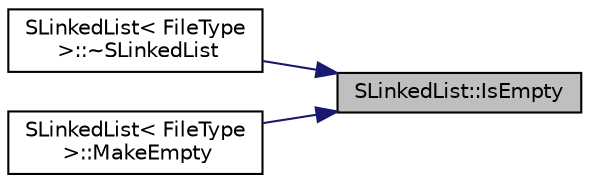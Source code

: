 digraph "SLinkedList::IsEmpty"
{
 // LATEX_PDF_SIZE
  edge [fontname="Helvetica",fontsize="10",labelfontname="Helvetica",labelfontsize="10"];
  node [fontname="Helvetica",fontsize="10",shape=record];
  rankdir="RL";
  Node82 [label="SLinkedList::IsEmpty",height=0.2,width=0.4,color="black", fillcolor="grey75", style="filled", fontcolor="black",tooltip="Check list is empty."];
  Node82 -> Node83 [dir="back",color="midnightblue",fontsize="10",style="solid",fontname="Helvetica"];
  Node83 [label="SLinkedList\< FileType\l \>::~SLinkedList",height=0.2,width=0.4,color="black", fillcolor="white", style="filled",URL="$class_s_linked_list.html#a54e74e15d3eb3f891d53c15c6809e4ec",tooltip=" "];
  Node82 -> Node84 [dir="back",color="midnightblue",fontsize="10",style="solid",fontname="Helvetica"];
  Node84 [label="SLinkedList\< FileType\l \>::MakeEmpty",height=0.2,width=0.4,color="black", fillcolor="white", style="filled",URL="$class_s_linked_list.html#ad4624f52faaa3c9e3c782692ed41336c",tooltip="Initialize list to empty state."];
}

